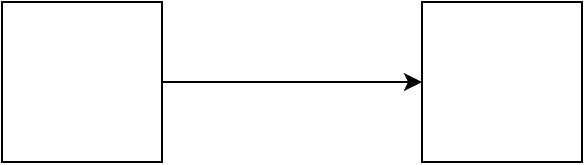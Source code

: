 <mxfile version="20.5.3" type="github">
  <diagram id="X3mk3wPwBhCQi_FoYerl" name="Page-1">
    <mxGraphModel dx="696" dy="552" grid="1" gridSize="10" guides="1" tooltips="1" connect="1" arrows="1" fold="1" page="1" pageScale="1" pageWidth="827" pageHeight="1169" math="0" shadow="0">
      <root>
        <mxCell id="0" />
        <mxCell id="1" parent="0" />
        <mxCell id="JIqXnu5RI000O0QvCwiH-1" value="" style="whiteSpace=wrap;html=1;aspect=fixed;" vertex="1" parent="1">
          <mxGeometry x="320" y="250" width="80" height="80" as="geometry" />
        </mxCell>
        <mxCell id="JIqXnu5RI000O0QvCwiH-3" style="edgeStyle=orthogonalEdgeStyle;rounded=0;orthogonalLoop=1;jettySize=auto;html=1;" edge="1" parent="1" source="JIqXnu5RI000O0QvCwiH-2" target="JIqXnu5RI000O0QvCwiH-1">
          <mxGeometry relative="1" as="geometry" />
        </mxCell>
        <mxCell id="JIqXnu5RI000O0QvCwiH-2" value="" style="whiteSpace=wrap;html=1;aspect=fixed;" vertex="1" parent="1">
          <mxGeometry x="110" y="250" width="80" height="80" as="geometry" />
        </mxCell>
      </root>
    </mxGraphModel>
  </diagram>
</mxfile>
